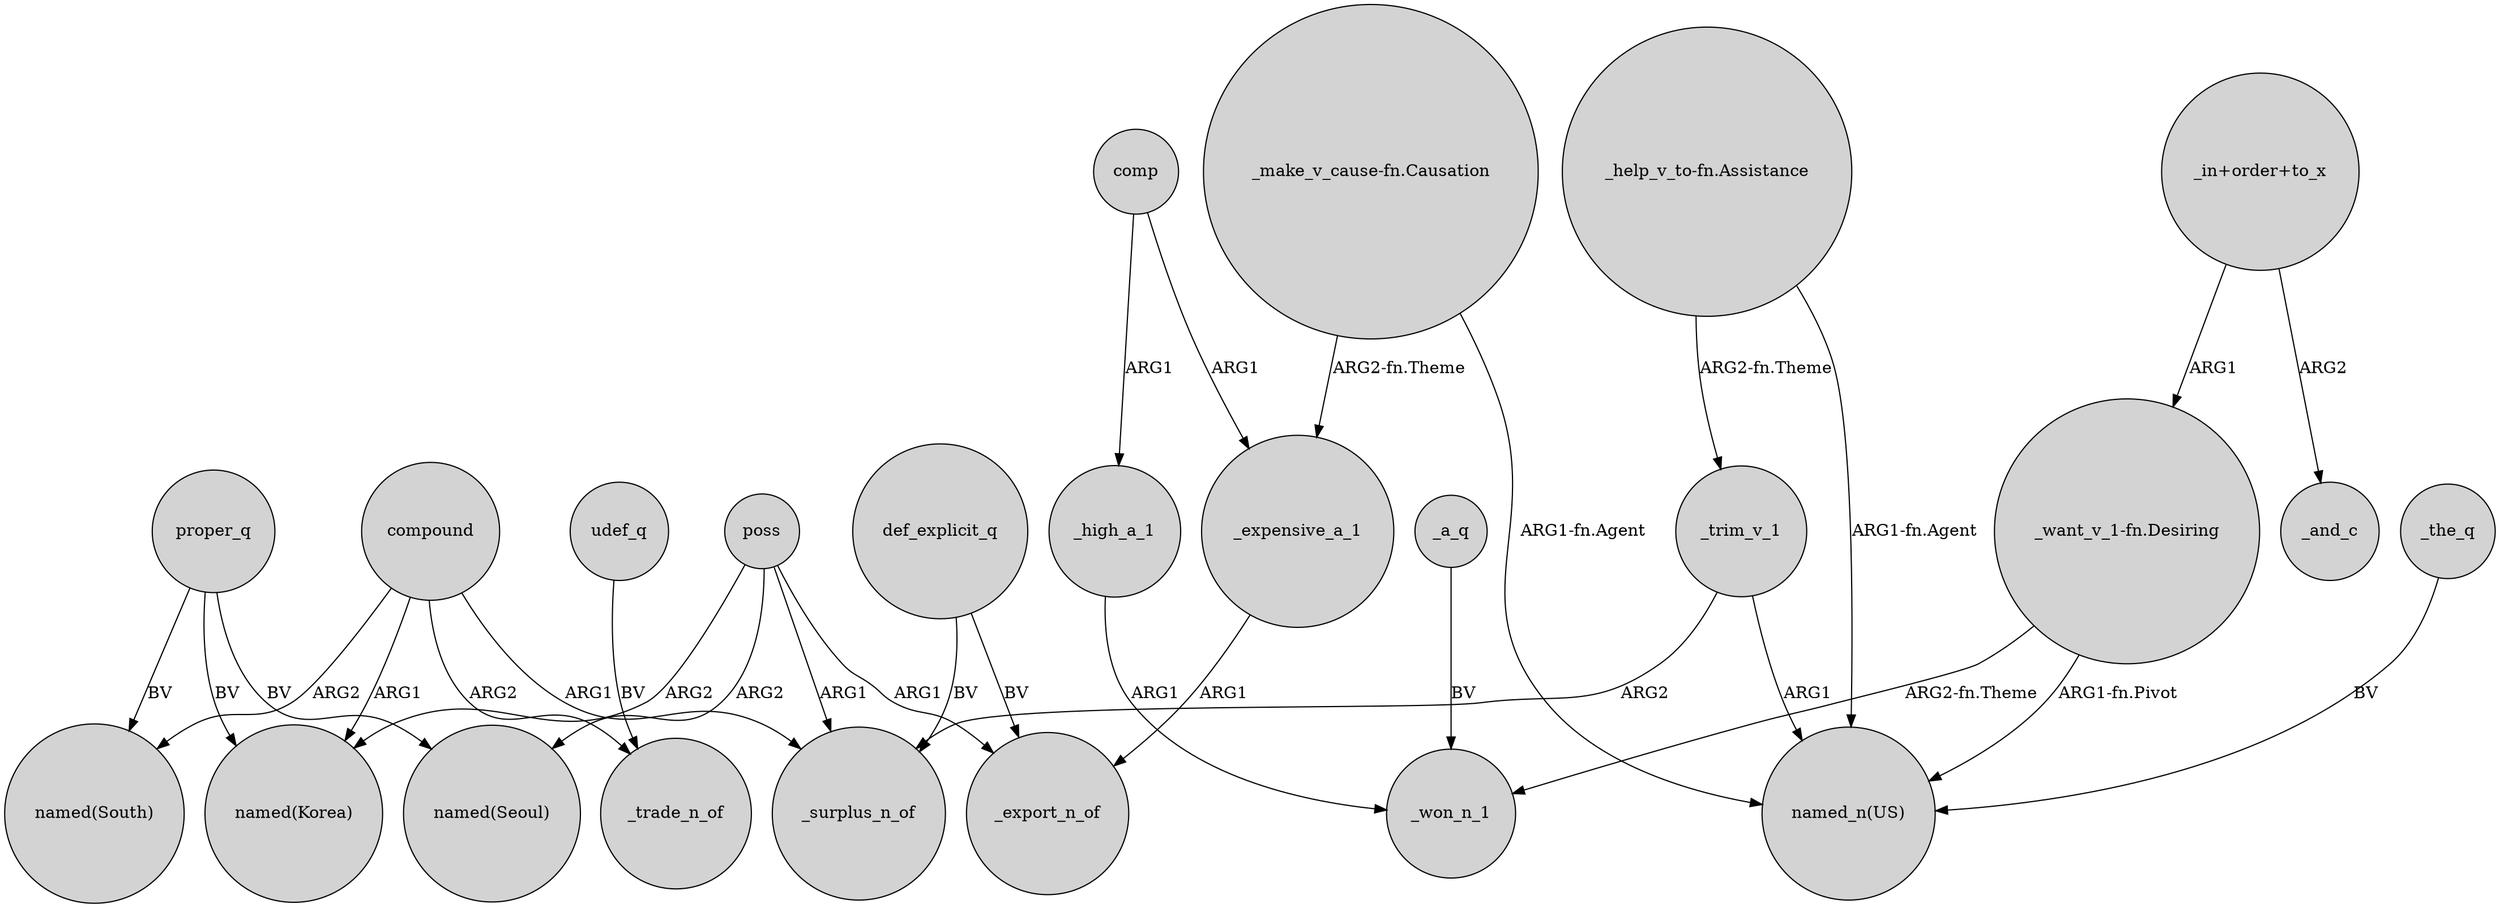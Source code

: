 digraph {
	node [shape=circle style=filled]
	"_make_v_cause-fn.Causation" -> "named_n(US)" [label="ARG1-fn.Agent"]
	_trim_v_1 -> _surplus_n_of [label=ARG2]
	compound -> "named(South)" [label=ARG2]
	udef_q -> _trade_n_of [label=BV]
	proper_q -> "named(Seoul)" [label=BV]
	"_want_v_1-fn.Desiring" -> "named_n(US)" [label="ARG1-fn.Pivot"]
	def_explicit_q -> _export_n_of [label=BV]
	poss -> _export_n_of [label=ARG1]
	comp -> _expensive_a_1 [label=ARG1]
	"_in+order+to_x" -> "_want_v_1-fn.Desiring" [label=ARG1]
	comp -> _high_a_1 [label=ARG1]
	poss -> _surplus_n_of [label=ARG1]
	_the_q -> "named_n(US)" [label=BV]
	_high_a_1 -> _won_n_1 [label=ARG1]
	poss -> "named(Korea)" [label=ARG2]
	"_help_v_to-fn.Assistance" -> _trim_v_1 [label="ARG2-fn.Theme"]
	"_help_v_to-fn.Assistance" -> "named_n(US)" [label="ARG1-fn.Agent"]
	_a_q -> _won_n_1 [label=BV]
	proper_q -> "named(Korea)" [label=BV]
	compound -> _trade_n_of [label=ARG2]
	compound -> _surplus_n_of [label=ARG1]
	def_explicit_q -> _surplus_n_of [label=BV]
	"_make_v_cause-fn.Causation" -> _expensive_a_1 [label="ARG2-fn.Theme"]
	"_in+order+to_x" -> _and_c [label=ARG2]
	"_want_v_1-fn.Desiring" -> _won_n_1 [label="ARG2-fn.Theme"]
	_expensive_a_1 -> _export_n_of [label=ARG1]
	_trim_v_1 -> "named_n(US)" [label=ARG1]
	proper_q -> "named(South)" [label=BV]
	poss -> "named(Seoul)" [label=ARG2]
	compound -> "named(Korea)" [label=ARG1]
}
